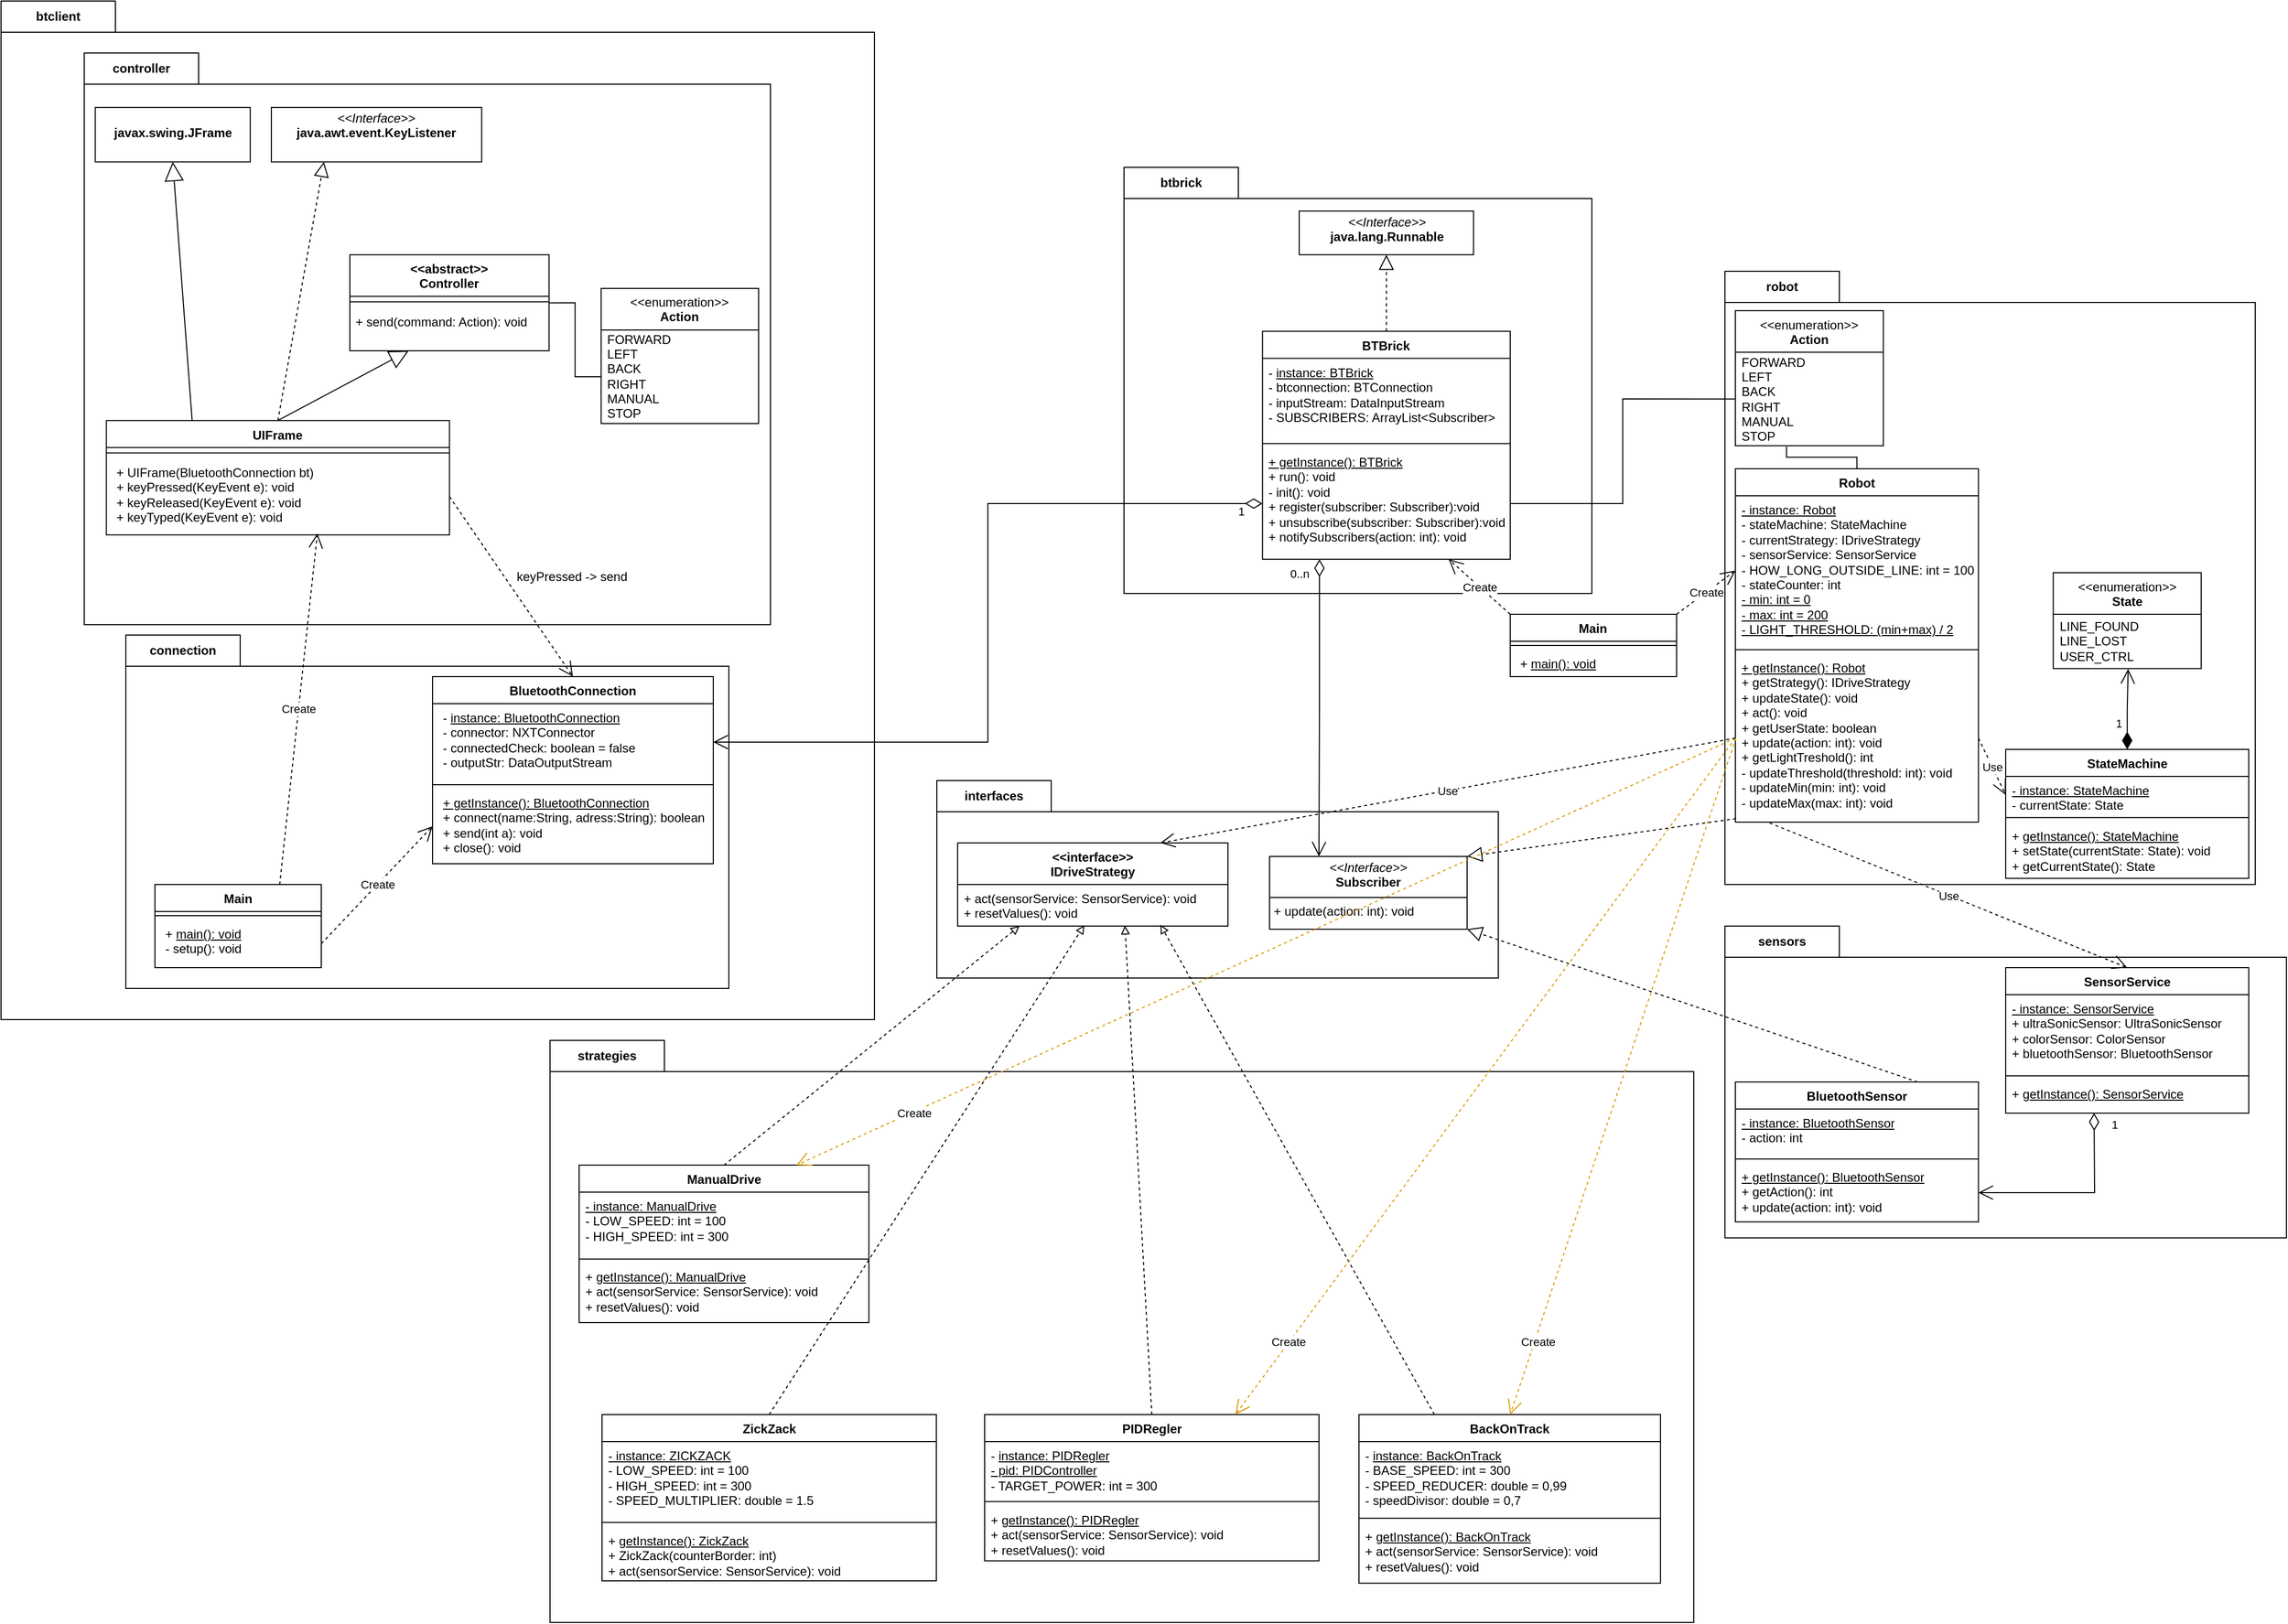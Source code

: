 <mxfile version="24.5.1" type="device">
  <diagram name="Seite-1" id="zfNhT6PyWQpC1gRaRfNo">
    <mxGraphModel dx="6884" dy="7995" grid="1" gridSize="10" guides="1" tooltips="1" connect="1" arrows="1" fold="1" page="1" pageScale="1" pageWidth="2339" pageHeight="3300" math="0" shadow="0">
      <root>
        <mxCell id="0" />
        <mxCell id="1" parent="0" />
        <mxCell id="v4hXew4vU8FmszikPvTH-25" value="btbrick" style="shape=folder;fontStyle=1;tabWidth=110;tabHeight=30;tabPosition=left;html=1;boundedLbl=1;labelInHeader=1;container=1;collapsible=0;whiteSpace=wrap;" parent="1" vertex="1">
          <mxGeometry x="-3528" y="-6390" width="450" height="410" as="geometry" />
        </mxCell>
        <mxCell id="v4hXew4vU8FmszikPvTH-26" value="" style="html=1;strokeColor=none;resizeWidth=1;resizeHeight=1;fillColor=none;part=1;connectable=0;allowArrows=0;deletable=0;whiteSpace=wrap;" parent="v4hXew4vU8FmszikPvTH-25" vertex="1">
          <mxGeometry width="450" height="287" relative="1" as="geometry">
            <mxPoint y="30" as="offset" />
          </mxGeometry>
        </mxCell>
        <mxCell id="h_EhIec51e4aAT2pveXO-1" value="BTBrick" style="swimlane;fontStyle=1;align=center;verticalAlign=top;childLayout=stackLayout;horizontal=1;startSize=26;horizontalStack=0;resizeParent=1;resizeParentMax=0;resizeLast=0;collapsible=1;marginBottom=0;whiteSpace=wrap;html=1;" parent="v4hXew4vU8FmszikPvTH-25" vertex="1">
          <mxGeometry x="133.235" y="157.692" width="238.235" height="219.436" as="geometry" />
        </mxCell>
        <mxCell id="h_EhIec51e4aAT2pveXO-2" value="&lt;div&gt;-&amp;nbsp;&lt;u&gt;instance: BTBrick&lt;/u&gt;&lt;br&gt;&lt;/div&gt;- btconnection: BTConnection&lt;div&gt;- inputStream: DataInputStream&lt;/div&gt;&lt;div&gt;- SUBSCRIBERS: ArrayList&amp;lt;Subscriber&amp;gt;&lt;/div&gt;" style="text;strokeColor=none;fillColor=none;align=left;verticalAlign=top;spacingLeft=4;spacingRight=4;overflow=hidden;rotatable=0;points=[[0,0.5],[1,0.5]];portConstraint=eastwest;whiteSpace=wrap;html=1;" parent="h_EhIec51e4aAT2pveXO-1" vertex="1">
          <mxGeometry y="26" width="238.235" height="77.795" as="geometry" />
        </mxCell>
        <mxCell id="h_EhIec51e4aAT2pveXO-3" value="" style="line;strokeWidth=1;fillColor=none;align=left;verticalAlign=middle;spacingTop=-1;spacingLeft=3;spacingRight=3;rotatable=0;labelPosition=right;points=[];portConstraint=eastwest;strokeColor=inherit;" parent="h_EhIec51e4aAT2pveXO-1" vertex="1">
          <mxGeometry y="103.795" width="238.235" height="8.41" as="geometry" />
        </mxCell>
        <mxCell id="h_EhIec51e4aAT2pveXO-4" value="&lt;u&gt;+ getInstance(): BTBrick&lt;/u&gt;&lt;div&gt;+ run(): void&lt;/div&gt;&lt;div&gt;- init(): void&lt;/div&gt;&lt;div&gt;&lt;div&gt;+ register(subscriber: Subscriber):void&lt;/div&gt;&lt;div&gt;+ unsubscribe(subscriber: Subscriber):void&lt;br&gt;&lt;/div&gt;&lt;div&gt;+ notifySubscribers(action: int): void&lt;/div&gt;&lt;/div&gt;" style="text;strokeColor=none;fillColor=none;align=left;verticalAlign=top;spacingLeft=4;spacingRight=4;overflow=hidden;rotatable=0;points=[[0,0.5],[1,0.5]];portConstraint=eastwest;whiteSpace=wrap;html=1;" parent="h_EhIec51e4aAT2pveXO-1" vertex="1">
          <mxGeometry y="112.205" width="238.235" height="107.231" as="geometry" />
        </mxCell>
        <mxCell id="yH7RY_whznOaeZ3vlnJT-82" value="&lt;p style=&quot;margin:0px;margin-top:4px;text-align:center;&quot;&gt;&lt;i&gt;&amp;lt;&amp;lt;Interface&amp;gt;&amp;gt;&lt;/i&gt;&lt;br&gt;&lt;b&gt;java.lang.Runnable&lt;/b&gt;&lt;/p&gt;" style="verticalAlign=top;align=left;overflow=fill;html=1;whiteSpace=wrap;" parent="v4hXew4vU8FmszikPvTH-25" vertex="1">
          <mxGeometry x="168.529" y="42.051" width="167.647" height="42.051" as="geometry" />
        </mxCell>
        <mxCell id="yH7RY_whznOaeZ3vlnJT-83" value="" style="endArrow=block;dashed=1;endFill=0;endSize=12;html=1;rounded=0;exitX=0.5;exitY=0;exitDx=0;exitDy=0;entryX=0.5;entryY=1;entryDx=0;entryDy=0;" parent="v4hXew4vU8FmszikPvTH-25" source="h_EhIec51e4aAT2pveXO-1" target="yH7RY_whznOaeZ3vlnJT-82" edge="1">
          <mxGeometry width="160" relative="1" as="geometry">
            <mxPoint x="-247.059" y="522.487" as="sourcePoint" />
            <mxPoint x="-216.176" y="402.641" as="targetPoint" />
          </mxGeometry>
        </mxCell>
        <mxCell id="v4hXew4vU8FmszikPvTH-33" value="strategies" style="shape=folder;fontStyle=1;tabWidth=110;tabHeight=30;tabPosition=left;html=1;boundedLbl=1;labelInHeader=1;container=1;collapsible=0;whiteSpace=wrap;" parent="1" vertex="1">
          <mxGeometry x="-4080" y="-5550" width="1100" height="560" as="geometry" />
        </mxCell>
        <mxCell id="v4hXew4vU8FmszikPvTH-34" value="" style="html=1;strokeColor=none;resizeWidth=1;resizeHeight=1;fillColor=none;part=1;connectable=0;allowArrows=0;deletable=0;whiteSpace=wrap;" parent="v4hXew4vU8FmszikPvTH-33" vertex="1">
          <mxGeometry width="1100.0" height="392.0" relative="1" as="geometry">
            <mxPoint y="30" as="offset" />
          </mxGeometry>
        </mxCell>
        <mxCell id="yH7RY_whznOaeZ3vlnJT-71" value="BackOnTrack" style="swimlane;fontStyle=1;align=center;verticalAlign=top;childLayout=stackLayout;horizontal=1;startSize=26;horizontalStack=0;resizeParent=1;resizeParentMax=0;resizeLast=0;collapsible=1;marginBottom=0;whiteSpace=wrap;html=1;" parent="v4hXew4vU8FmszikPvTH-33" vertex="1">
          <mxGeometry x="778" y="360" width="290" height="162.207" as="geometry" />
        </mxCell>
        <mxCell id="yH7RY_whznOaeZ3vlnJT-72" value="&lt;div&gt;- &lt;u&gt;instance: BackOnTrack&lt;/u&gt;&lt;/div&gt;&lt;div&gt;- BASE_SPEED: int = 300&lt;/div&gt;&lt;div&gt;- SPEED_REDUCER: double = 0,99&lt;/div&gt;&lt;div&gt;- speedDivisor: double = 0,7&lt;/div&gt;" style="text;strokeColor=none;fillColor=none;align=left;verticalAlign=top;spacingLeft=4;spacingRight=4;overflow=hidden;rotatable=0;points=[[0,0.5],[1,0.5]];portConstraint=eastwest;whiteSpace=wrap;html=1;" parent="yH7RY_whznOaeZ3vlnJT-71" vertex="1">
          <mxGeometry y="26" width="290" height="69.995" as="geometry" />
        </mxCell>
        <mxCell id="yH7RY_whznOaeZ3vlnJT-73" value="" style="line;strokeWidth=1;fillColor=none;align=left;verticalAlign=middle;spacingTop=-1;spacingLeft=3;spacingRight=3;rotatable=0;labelPosition=right;points=[];portConstraint=eastwest;strokeColor=inherit;" parent="yH7RY_whznOaeZ3vlnJT-71" vertex="1">
          <mxGeometry y="95.995" width="290" height="7.567" as="geometry" />
        </mxCell>
        <mxCell id="yH7RY_whznOaeZ3vlnJT-74" value="&lt;div&gt;+&amp;nbsp;&lt;u&gt;getInstance(): BackOnTrack&lt;/u&gt;&lt;br&gt;&lt;/div&gt;+ act(sensorService: SensorService): void&lt;div&gt;+ resetValues(): void&lt;/div&gt;" style="text;strokeColor=none;fillColor=none;align=left;verticalAlign=top;spacingLeft=4;spacingRight=4;overflow=hidden;rotatable=0;points=[[0,0.5],[1,0.5]];portConstraint=eastwest;whiteSpace=wrap;html=1;" parent="yH7RY_whznOaeZ3vlnJT-71" vertex="1">
          <mxGeometry y="103.562" width="290" height="58.645" as="geometry" />
        </mxCell>
        <mxCell id="yH7RY_whznOaeZ3vlnJT-13" value="PIDRegler" style="swimlane;fontStyle=1;align=center;verticalAlign=top;childLayout=stackLayout;horizontal=1;startSize=26;horizontalStack=0;resizeParent=1;resizeParentMax=0;resizeLast=0;collapsible=1;marginBottom=0;whiteSpace=wrap;html=1;" parent="v4hXew4vU8FmszikPvTH-33" vertex="1">
          <mxGeometry x="417.997" y="359.996" width="321.56" height="140.759" as="geometry" />
        </mxCell>
        <mxCell id="yH7RY_whznOaeZ3vlnJT-14" value="- &lt;u&gt;instance: PIDRegler&lt;/u&gt;&lt;div&gt;&lt;u&gt;- pid: PIDController&lt;br&gt;&lt;/u&gt;&lt;div&gt;- TARGET_POWER: int = 300&lt;br&gt;&lt;/div&gt;&lt;/div&gt;" style="text;strokeColor=none;fillColor=none;align=left;verticalAlign=top;spacingLeft=4;spacingRight=4;overflow=hidden;rotatable=0;points=[[0,0.5],[1,0.5]];portConstraint=eastwest;whiteSpace=wrap;html=1;" parent="yH7RY_whznOaeZ3vlnJT-13" vertex="1">
          <mxGeometry y="26" width="321.56" height="54" as="geometry" />
        </mxCell>
        <mxCell id="yH7RY_whznOaeZ3vlnJT-15" value="" style="line;strokeWidth=1;fillColor=none;align=left;verticalAlign=middle;spacingTop=-1;spacingLeft=3;spacingRight=3;rotatable=0;labelPosition=right;points=[];portConstraint=eastwest;strokeColor=inherit;" parent="yH7RY_whznOaeZ3vlnJT-13" vertex="1">
          <mxGeometry y="80" width="321.56" height="7.567" as="geometry" />
        </mxCell>
        <mxCell id="yH7RY_whznOaeZ3vlnJT-16" value="&lt;div&gt;+ &lt;u&gt;getInstance(): PIDRegler&lt;/u&gt;&lt;/div&gt;&lt;div&gt;+ act(sensorService: SensorService): void&lt;/div&gt;&lt;div&gt;+ resetValues(): void&lt;/div&gt;" style="text;strokeColor=none;fillColor=none;align=left;verticalAlign=top;spacingLeft=4;spacingRight=4;overflow=hidden;rotatable=0;points=[[0,0.5],[1,0.5]];portConstraint=eastwest;whiteSpace=wrap;html=1;" parent="yH7RY_whznOaeZ3vlnJT-13" vertex="1">
          <mxGeometry y="87.567" width="321.56" height="53.192" as="geometry" />
        </mxCell>
        <mxCell id="yH7RY_whznOaeZ3vlnJT-24" value="ZickZack" style="swimlane;fontStyle=1;align=center;verticalAlign=top;childLayout=stackLayout;horizontal=1;startSize=26;horizontalStack=0;resizeParent=1;resizeParentMax=0;resizeLast=0;collapsible=1;marginBottom=0;whiteSpace=wrap;html=1;" parent="v4hXew4vU8FmszikPvTH-33" vertex="1">
          <mxGeometry x="50.001" y="359.996" width="321.56" height="159.997" as="geometry" />
        </mxCell>
        <mxCell id="yH7RY_whznOaeZ3vlnJT-25" value="&lt;div&gt;&lt;u&gt;- instance: ZICKZACK&lt;/u&gt;&lt;/div&gt;&lt;div&gt;- LOW_SPEED: int = 100&lt;/div&gt;&lt;div&gt;- HIGH_SPEED: int = 300&lt;/div&gt;&lt;div&gt;- SPEED_MULTIPLIER: double = 1.5&lt;/div&gt;" style="text;strokeColor=none;fillColor=none;align=left;verticalAlign=top;spacingLeft=4;spacingRight=4;overflow=hidden;rotatable=0;points=[[0,0.5],[1,0.5]];portConstraint=eastwest;whiteSpace=wrap;html=1;" parent="yH7RY_whznOaeZ3vlnJT-24" vertex="1">
          <mxGeometry y="26" width="321.56" height="74" as="geometry" />
        </mxCell>
        <mxCell id="yH7RY_whznOaeZ3vlnJT-26" value="" style="line;strokeWidth=1;fillColor=none;align=left;verticalAlign=middle;spacingTop=-1;spacingLeft=3;spacingRight=3;rotatable=0;labelPosition=right;points=[];portConstraint=eastwest;strokeColor=inherit;" parent="yH7RY_whznOaeZ3vlnJT-24" vertex="1">
          <mxGeometry y="100" width="321.56" height="7.567" as="geometry" />
        </mxCell>
        <mxCell id="yH7RY_whznOaeZ3vlnJT-27" value="&lt;div&gt;+&amp;nbsp;&lt;u&gt;getInstance(): ZickZack&lt;/u&gt;&lt;br&gt;&lt;/div&gt;+ ZickZack(counterBorder: int)&lt;div&gt;+ act(sensorService: SensorService): void&lt;/div&gt;" style="text;strokeColor=none;fillColor=none;align=left;verticalAlign=top;spacingLeft=4;spacingRight=4;overflow=hidden;rotatable=0;points=[[0,0.5],[1,0.5]];portConstraint=eastwest;whiteSpace=wrap;html=1;" parent="yH7RY_whznOaeZ3vlnJT-24" vertex="1">
          <mxGeometry y="107.567" width="321.56" height="52.43" as="geometry" />
        </mxCell>
        <mxCell id="v4hXew4vU8FmszikPvTH-2" value="ManualDrive" style="swimlane;fontStyle=1;align=center;verticalAlign=top;childLayout=stackLayout;horizontal=1;startSize=26;horizontalStack=0;resizeParent=1;resizeParentMax=0;resizeLast=0;collapsible=1;marginBottom=0;whiteSpace=wrap;html=1;" parent="v4hXew4vU8FmszikPvTH-33" vertex="1">
          <mxGeometry x="28.001" y="119.998" width="278.688" height="151.558" as="geometry" />
        </mxCell>
        <mxCell id="v4hXew4vU8FmszikPvTH-3" value="&lt;div&gt;&lt;u&gt;- instance: ManualDrive&lt;/u&gt;&lt;/div&gt;- LOW_SPEED: int = 100&lt;div&gt;- HIGH_SPEED: int = 300&lt;/div&gt;&lt;div&gt;&lt;br&gt;&lt;/div&gt;" style="text;strokeColor=none;fillColor=none;align=left;verticalAlign=top;spacingLeft=4;spacingRight=4;overflow=hidden;rotatable=0;points=[[0,0.5],[1,0.5]];portConstraint=eastwest;whiteSpace=wrap;html=1;" parent="v4hXew4vU8FmszikPvTH-2" vertex="1">
          <mxGeometry y="26" width="278.688" height="60.536" as="geometry" />
        </mxCell>
        <mxCell id="v4hXew4vU8FmszikPvTH-4" value="" style="line;strokeWidth=1;fillColor=none;align=left;verticalAlign=middle;spacingTop=-1;spacingLeft=3;spacingRight=3;rotatable=0;labelPosition=right;points=[];portConstraint=eastwest;strokeColor=inherit;" parent="v4hXew4vU8FmszikPvTH-2" vertex="1">
          <mxGeometry y="86.536" width="278.688" height="7.567" as="geometry" />
        </mxCell>
        <mxCell id="v4hXew4vU8FmszikPvTH-5" value="&lt;div&gt;+&amp;nbsp;&lt;u&gt;getInstance(): ManualDrive&lt;/u&gt;&lt;br&gt;&lt;/div&gt;+ act(sensorService: SensorService): void&lt;div&gt;+ resetValues(): void&lt;/div&gt;" style="text;strokeColor=none;fillColor=none;align=left;verticalAlign=top;spacingLeft=4;spacingRight=4;overflow=hidden;rotatable=0;points=[[0,0.5],[1,0.5]];portConstraint=eastwest;whiteSpace=wrap;html=1;" parent="v4hXew4vU8FmszikPvTH-2" vertex="1">
          <mxGeometry y="94.104" width="278.688" height="57.455" as="geometry" />
        </mxCell>
        <mxCell id="HtJSYdVVicApo1lyUASZ-1" value="Main" style="swimlane;fontStyle=1;align=center;verticalAlign=top;childLayout=stackLayout;horizontal=1;startSize=26;horizontalStack=0;resizeParent=1;resizeParentMax=0;resizeLast=0;collapsible=1;marginBottom=0;whiteSpace=wrap;html=1;" parent="1" vertex="1">
          <mxGeometry x="-3156.53" y="-5960" width="160" height="60" as="geometry" />
        </mxCell>
        <mxCell id="HtJSYdVVicApo1lyUASZ-2" value="" style="line;strokeWidth=1;fillColor=none;align=left;verticalAlign=middle;spacingTop=-1;spacingLeft=3;spacingRight=3;rotatable=0;labelPosition=right;points=[];portConstraint=eastwest;strokeColor=inherit;" parent="HtJSYdVVicApo1lyUASZ-1" vertex="1">
          <mxGeometry y="26" width="160" height="8" as="geometry" />
        </mxCell>
        <mxCell id="HtJSYdVVicApo1lyUASZ-3" value="&lt;p style=&quot;margin: 0px 0px 0px 4px;&quot;&gt;&lt;span style=&quot;background-color: initial;&quot;&gt;+&amp;nbsp;&lt;/span&gt;&lt;u style=&quot;background-color: initial;&quot;&gt;main(): void&lt;/u&gt;&lt;br&gt;&lt;/p&gt;" style="text;strokeColor=none;fillColor=none;align=left;verticalAlign=top;spacingLeft=4;spacingRight=4;overflow=hidden;rotatable=0;points=[[0,0.5],[1,0.5]];portConstraint=eastwest;whiteSpace=wrap;html=1;" parent="HtJSYdVVicApo1lyUASZ-1" vertex="1">
          <mxGeometry y="34" width="160" height="26" as="geometry" />
        </mxCell>
        <mxCell id="rf0np78Q1EKLzLGCfSwe-4" value="sensors" style="shape=folder;fontStyle=1;tabWidth=110;tabHeight=30;tabPosition=left;html=1;boundedLbl=1;labelInHeader=1;container=1;collapsible=0;whiteSpace=wrap;" parent="1" vertex="1">
          <mxGeometry x="-2950" y="-5660" width="540" height="300" as="geometry" />
        </mxCell>
        <mxCell id="rf0np78Q1EKLzLGCfSwe-5" value="" style="html=1;strokeColor=none;resizeWidth=1;resizeHeight=1;fillColor=none;part=1;connectable=0;allowArrows=0;deletable=0;whiteSpace=wrap;" parent="rf0np78Q1EKLzLGCfSwe-4" vertex="1">
          <mxGeometry width="540" height="208.376" relative="1" as="geometry">
            <mxPoint y="30" as="offset" />
          </mxGeometry>
        </mxCell>
        <mxCell id="rf0np78Q1EKLzLGCfSwe-6" value="BluetoothSensor" style="swimlane;fontStyle=1;align=center;verticalAlign=top;childLayout=stackLayout;horizontal=1;startSize=26;horizontalStack=0;resizeParent=1;resizeParentMax=0;resizeLast=0;collapsible=1;marginBottom=0;whiteSpace=wrap;html=1;" parent="rf0np78Q1EKLzLGCfSwe-4" vertex="1">
          <mxGeometry x="9.997" y="149.998" width="233.77" height="134.571" as="geometry" />
        </mxCell>
        <mxCell id="rf0np78Q1EKLzLGCfSwe-7" value="&lt;div&gt;&lt;u&gt;- instance: BluetoothSensor&lt;/u&gt;&lt;/div&gt;- action: int" style="text;strokeColor=none;fillColor=none;align=left;verticalAlign=top;spacingLeft=4;spacingRight=4;overflow=hidden;rotatable=0;points=[[0,0.5],[1,0.5]];portConstraint=eastwest;whiteSpace=wrap;html=1;" parent="rf0np78Q1EKLzLGCfSwe-6" vertex="1">
          <mxGeometry y="26" width="233.77" height="44" as="geometry" />
        </mxCell>
        <mxCell id="rf0np78Q1EKLzLGCfSwe-8" value="" style="line;strokeWidth=1;fillColor=none;align=left;verticalAlign=middle;spacingTop=-1;spacingLeft=3;spacingRight=3;rotatable=0;labelPosition=right;points=[];portConstraint=eastwest;strokeColor=inherit;" parent="rf0np78Q1EKLzLGCfSwe-6" vertex="1">
          <mxGeometry y="70" width="233.77" height="8.351" as="geometry" />
        </mxCell>
        <mxCell id="rf0np78Q1EKLzLGCfSwe-9" value="&lt;div&gt;&lt;u&gt;+ getInstance(): BluetoothSensor&lt;/u&gt;&lt;/div&gt;&lt;div&gt;+ getAction(): int&lt;/div&gt;&lt;div&gt;+ update(action: int): void&lt;/div&gt;" style="text;strokeColor=none;fillColor=none;align=left;verticalAlign=top;spacingLeft=4;spacingRight=4;overflow=hidden;rotatable=0;points=[[0,0.5],[1,0.5]];portConstraint=eastwest;whiteSpace=wrap;html=1;" parent="rf0np78Q1EKLzLGCfSwe-6" vertex="1">
          <mxGeometry y="78.351" width="233.77" height="56.22" as="geometry" />
        </mxCell>
        <mxCell id="rf0np78Q1EKLzLGCfSwe-10" value="SensorService" style="swimlane;fontStyle=1;align=center;verticalAlign=top;childLayout=stackLayout;horizontal=1;startSize=26;horizontalStack=0;resizeParent=1;resizeParentMax=0;resizeLast=0;collapsible=1;marginBottom=0;whiteSpace=wrap;html=1;" parent="rf0np78Q1EKLzLGCfSwe-4" vertex="1">
          <mxGeometry x="269.997" y="40.002" width="233.77" height="140.001" as="geometry" />
        </mxCell>
        <mxCell id="rf0np78Q1EKLzLGCfSwe-11" value="&lt;div&gt;&lt;u&gt;- instance: SensorService&lt;/u&gt;&lt;/div&gt;&lt;div&gt;+ ultraSonicSensor: UltraSonicSensor&lt;/div&gt;&lt;div&gt;+ colorSensor: ColorSensor&lt;/div&gt;&lt;div&gt;+ bluetoothSensor: BluetoothSensor&lt;/div&gt;&lt;div&gt;&lt;u&gt;&lt;br&gt;&lt;/u&gt;&lt;/div&gt;" style="text;strokeColor=none;fillColor=none;align=left;verticalAlign=top;spacingLeft=4;spacingRight=4;overflow=hidden;rotatable=0;points=[[0,0.5],[1,0.5]];portConstraint=eastwest;whiteSpace=wrap;html=1;" parent="rf0np78Q1EKLzLGCfSwe-10" vertex="1">
          <mxGeometry y="26" width="233.77" height="74" as="geometry" />
        </mxCell>
        <mxCell id="rf0np78Q1EKLzLGCfSwe-12" value="" style="line;strokeWidth=1;fillColor=none;align=left;verticalAlign=middle;spacingTop=-1;spacingLeft=3;spacingRight=3;rotatable=0;labelPosition=right;points=[];portConstraint=eastwest;strokeColor=inherit;" parent="rf0np78Q1EKLzLGCfSwe-10" vertex="1">
          <mxGeometry y="100" width="233.77" height="8.351" as="geometry" />
        </mxCell>
        <mxCell id="rf0np78Q1EKLzLGCfSwe-13" value="&lt;div&gt;&lt;span style=&quot;background-color: initial;&quot;&gt;+&lt;/span&gt;&lt;span style=&quot;background-color: initial;&quot;&gt;&amp;nbsp;&lt;/span&gt;&lt;u style=&quot;background-color: initial;&quot;&gt;getInstance(): SensorService&lt;/u&gt;&lt;/div&gt;" style="text;strokeColor=none;fillColor=none;align=left;verticalAlign=top;spacingLeft=4;spacingRight=4;overflow=hidden;rotatable=0;points=[[0,0.5],[1,0.5]];portConstraint=eastwest;whiteSpace=wrap;html=1;" parent="rf0np78Q1EKLzLGCfSwe-10" vertex="1">
          <mxGeometry y="108.351" width="233.77" height="31.65" as="geometry" />
        </mxCell>
        <mxCell id="QOGWzWbTAe3SXnK8ezz2-151" value="1" style="endArrow=open;html=1;endSize=12;startArrow=diamondThin;startSize=14;startFill=0;edgeStyle=orthogonalEdgeStyle;align=left;verticalAlign=bottom;rounded=0;entryX=1;entryY=0.5;entryDx=0;entryDy=0;" parent="rf0np78Q1EKLzLGCfSwe-4" target="rf0np78Q1EKLzLGCfSwe-9" edge="1">
          <mxGeometry x="-0.786" y="15" relative="1" as="geometry">
            <mxPoint x="355" y="180" as="sourcePoint" />
            <mxPoint x="350" y="-180" as="targetPoint" />
            <mxPoint as="offset" />
          </mxGeometry>
        </mxCell>
        <mxCell id="QOGWzWbTAe3SXnK8ezz2-68" value="btclient" style="shape=folder;fontStyle=1;tabWidth=110;tabHeight=30;tabPosition=left;html=1;boundedLbl=1;labelInHeader=1;container=1;collapsible=0;whiteSpace=wrap;" parent="1" vertex="1">
          <mxGeometry x="-4608" y="-6550" width="840" height="980" as="geometry" />
        </mxCell>
        <mxCell id="QOGWzWbTAe3SXnK8ezz2-69" value="" style="html=1;strokeColor=none;resizeWidth=1;resizeHeight=1;fillColor=none;part=1;connectable=0;allowArrows=0;deletable=0;whiteSpace=wrap;" parent="QOGWzWbTAe3SXnK8ezz2-68" vertex="1">
          <mxGeometry width="840.0" height="686.0" relative="1" as="geometry">
            <mxPoint y="30" as="offset" />
          </mxGeometry>
        </mxCell>
        <mxCell id="QOGWzWbTAe3SXnK8ezz2-1" value="connection" style="shape=folder;fontStyle=1;tabWidth=110;tabHeight=30;tabPosition=left;html=1;boundedLbl=1;labelInHeader=1;container=1;collapsible=0;whiteSpace=wrap;" parent="QOGWzWbTAe3SXnK8ezz2-68" vertex="1">
          <mxGeometry x="120" y="610" width="580" height="340" as="geometry" />
        </mxCell>
        <mxCell id="QOGWzWbTAe3SXnK8ezz2-2" value="" style="html=1;strokeColor=none;resizeWidth=1;resizeHeight=1;fillColor=none;part=1;connectable=0;allowArrows=0;deletable=0;whiteSpace=wrap;" parent="QOGWzWbTAe3SXnK8ezz2-1" vertex="1">
          <mxGeometry width="580" height="238" relative="1" as="geometry">
            <mxPoint y="30" as="offset" />
          </mxGeometry>
        </mxCell>
        <mxCell id="QOGWzWbTAe3SXnK8ezz2-3" value="BluetoothConnection" style="swimlane;fontStyle=1;align=center;verticalAlign=top;childLayout=stackLayout;horizontal=1;startSize=26;horizontalStack=0;resizeParent=1;resizeParentMax=0;resizeLast=0;collapsible=1;marginBottom=0;whiteSpace=wrap;html=1;" parent="QOGWzWbTAe3SXnK8ezz2-1" vertex="1">
          <mxGeometry x="295" y="40" width="270" height="180" as="geometry" />
        </mxCell>
        <mxCell id="QOGWzWbTAe3SXnK8ezz2-4" value="&lt;p style=&quot;margin: 0px 0px 0px 4px;&quot;&gt;- &lt;u&gt;instance: BluetoothConnection&lt;/u&gt;&lt;/p&gt;&lt;p style=&quot;margin: 0px 0px 0px 4px;&quot;&gt;- connector: NXTConnector&lt;br&gt;- connectedCheck: boolean = false&lt;/p&gt;&lt;p style=&quot;margin: 0px 0px 0px 4px;&quot;&gt;- outputStr: DataOutputStream&lt;/p&gt;" style="text;strokeColor=none;fillColor=none;align=left;verticalAlign=top;spacingLeft=4;spacingRight=4;overflow=hidden;rotatable=0;points=[[0,0.5],[1,0.5]];portConstraint=eastwest;whiteSpace=wrap;html=1;" parent="QOGWzWbTAe3SXnK8ezz2-3" vertex="1">
          <mxGeometry y="26" width="270" height="74" as="geometry" />
        </mxCell>
        <mxCell id="QOGWzWbTAe3SXnK8ezz2-5" value="" style="line;strokeWidth=1;fillColor=none;align=left;verticalAlign=middle;spacingTop=-1;spacingLeft=3;spacingRight=3;rotatable=0;labelPosition=right;points=[];portConstraint=eastwest;strokeColor=inherit;" parent="QOGWzWbTAe3SXnK8ezz2-3" vertex="1">
          <mxGeometry y="100" width="270" height="8" as="geometry" />
        </mxCell>
        <mxCell id="QOGWzWbTAe3SXnK8ezz2-6" value="&lt;p style=&quot;margin: 0px 0px 0px 4px;&quot;&gt;&lt;u&gt;+ getInstance(): BluetoothConnection&lt;/u&gt;&lt;/p&gt;&lt;p style=&quot;margin: 0px 0px 0px 4px;&quot;&gt;+ connect(&lt;span style=&quot;background-color: initial;&quot;&gt;name:String,&amp;nbsp;&lt;/span&gt;&lt;span style=&quot;background-color: initial;&quot;&gt;adress:String&lt;/span&gt;&lt;span style=&quot;background-color: initial;&quot;&gt;): boolean&lt;/span&gt;&lt;/p&gt;&lt;p style=&quot;margin: 0px 0px 0px 4px;&quot;&gt;+ send(int a): void&lt;/p&gt;&lt;p style=&quot;margin: 0px 0px 0px 4px;&quot;&gt;+ close(): void&lt;/p&gt;" style="text;strokeColor=none;fillColor=none;align=left;verticalAlign=top;spacingLeft=4;spacingRight=4;overflow=hidden;rotatable=0;points=[[0,0.5],[1,0.5]];portConstraint=eastwest;whiteSpace=wrap;html=1;" parent="QOGWzWbTAe3SXnK8ezz2-3" vertex="1">
          <mxGeometry y="108" width="270" height="72" as="geometry" />
        </mxCell>
        <mxCell id="XFMRFT6sU7a-l-V1tKAi-18" value="Main" style="swimlane;fontStyle=1;align=center;verticalAlign=top;childLayout=stackLayout;horizontal=1;startSize=26;horizontalStack=0;resizeParent=1;resizeParentMax=0;resizeLast=0;collapsible=1;marginBottom=0;whiteSpace=wrap;html=1;" parent="QOGWzWbTAe3SXnK8ezz2-1" vertex="1">
          <mxGeometry x="28" y="240" width="160" height="80" as="geometry" />
        </mxCell>
        <mxCell id="XFMRFT6sU7a-l-V1tKAi-19" value="" style="line;strokeWidth=1;fillColor=none;align=left;verticalAlign=middle;spacingTop=-1;spacingLeft=3;spacingRight=3;rotatable=0;labelPosition=right;points=[];portConstraint=eastwest;strokeColor=inherit;" parent="XFMRFT6sU7a-l-V1tKAi-18" vertex="1">
          <mxGeometry y="26" width="160" height="8" as="geometry" />
        </mxCell>
        <mxCell id="XFMRFT6sU7a-l-V1tKAi-20" value="&lt;p style=&quot;margin: 0px 0px 0px 4px;&quot;&gt;&lt;span style=&quot;background-color: initial;&quot;&gt;+&amp;nbsp;&lt;/span&gt;&lt;u style=&quot;background-color: initial;&quot;&gt;main(): void&lt;/u&gt;&lt;br&gt;&lt;/p&gt;&lt;p style=&quot;margin: 0px 0px 0px 4px;&quot;&gt;- setup(): void&lt;/p&gt;" style="text;strokeColor=none;fillColor=none;align=left;verticalAlign=top;spacingLeft=4;spacingRight=4;overflow=hidden;rotatable=0;points=[[0,0.5],[1,0.5]];portConstraint=eastwest;whiteSpace=wrap;html=1;" parent="XFMRFT6sU7a-l-V1tKAi-18" vertex="1">
          <mxGeometry y="34" width="160" height="46" as="geometry" />
        </mxCell>
        <mxCell id="1_dlR_bCoEwRgiYtyVzW-36" value="Create" style="endArrow=open;endSize=12;dashed=1;html=1;rounded=0;entryX=0;entryY=0.5;entryDx=0;entryDy=0;exitX=1;exitY=0.5;exitDx=0;exitDy=0;" edge="1" parent="QOGWzWbTAe3SXnK8ezz2-1" source="XFMRFT6sU7a-l-V1tKAi-20" target="QOGWzWbTAe3SXnK8ezz2-6">
          <mxGeometry width="160" relative="1" as="geometry">
            <mxPoint x="158" y="250" as="sourcePoint" />
            <mxPoint x="194" y="-88" as="targetPoint" />
          </mxGeometry>
        </mxCell>
        <mxCell id="QOGWzWbTAe3SXnK8ezz2-9" value="controller" style="shape=folder;fontStyle=1;tabWidth=110;tabHeight=30;tabPosition=left;html=1;boundedLbl=1;labelInHeader=1;container=1;collapsible=0;whiteSpace=wrap;" parent="QOGWzWbTAe3SXnK8ezz2-68" vertex="1">
          <mxGeometry x="80" y="50" width="660" height="550" as="geometry" />
        </mxCell>
        <mxCell id="QOGWzWbTAe3SXnK8ezz2-10" value="" style="html=1;strokeColor=none;resizeWidth=1;resizeHeight=1;fillColor=none;part=1;connectable=0;allowArrows=0;deletable=0;whiteSpace=wrap;" parent="QOGWzWbTAe3SXnK8ezz2-9" vertex="1">
          <mxGeometry width="660" height="385" relative="1" as="geometry">
            <mxPoint y="30" as="offset" />
          </mxGeometry>
        </mxCell>
        <mxCell id="QOGWzWbTAe3SXnK8ezz2-11" value="UIFrame" style="swimlane;fontStyle=1;align=center;verticalAlign=top;childLayout=stackLayout;horizontal=1;startSize=26;horizontalStack=0;resizeParent=1;resizeParentMax=0;resizeLast=0;collapsible=1;marginBottom=0;whiteSpace=wrap;html=1;" parent="QOGWzWbTAe3SXnK8ezz2-9" vertex="1">
          <mxGeometry x="21.29" y="353.571" width="330" height="109.996" as="geometry" />
        </mxCell>
        <mxCell id="QOGWzWbTAe3SXnK8ezz2-13" value="" style="line;strokeWidth=1;fillColor=none;align=left;verticalAlign=middle;spacingTop=-1;spacingLeft=3;spacingRight=3;rotatable=0;labelPosition=right;points=[];portConstraint=eastwest;strokeColor=inherit;" parent="QOGWzWbTAe3SXnK8ezz2-11" vertex="1">
          <mxGeometry y="26" width="330" height="10.476" as="geometry" />
        </mxCell>
        <mxCell id="QOGWzWbTAe3SXnK8ezz2-14" value="&lt;p style=&quot;margin: 0px 0px 0px 4px;&quot;&gt;+ UIFrame(BluetoothConnection bt)&lt;/p&gt;&lt;p style=&quot;margin: 0px 0px 0px 4px;&quot;&gt;+ keyPressed(KeyEvent e): void&lt;/p&gt;&lt;p style=&quot;margin: 0px 0px 0px 4px;&quot;&gt;&lt;span style=&quot;background-color: initial;&quot;&gt;+&amp;nbsp;&lt;/span&gt;&lt;span style=&quot;background-color: initial;&quot;&gt;keyReleased(KeyEvent e): void&lt;/span&gt;&lt;/p&gt;&lt;p style=&quot;margin: 0px 0px 0px 4px;&quot;&gt;&lt;span style=&quot;background-color: initial;&quot;&gt;+&amp;nbsp;&lt;/span&gt;&lt;span style=&quot;background-color: initial;&quot;&gt;keyTyped(KeyEvent e): void&lt;/span&gt;&lt;/p&gt;" style="text;strokeColor=none;fillColor=none;align=left;verticalAlign=top;spacingLeft=4;spacingRight=4;overflow=hidden;rotatable=0;points=[[0,0.5],[1,0.5]];portConstraint=eastwest;whiteSpace=wrap;html=1;" parent="QOGWzWbTAe3SXnK8ezz2-11" vertex="1">
          <mxGeometry y="36.476" width="330" height="73.52" as="geometry" />
        </mxCell>
        <mxCell id="QOGWzWbTAe3SXnK8ezz2-15" value="&lt;div&gt;&amp;lt;&amp;lt;abstract&amp;gt;&amp;gt;&lt;/div&gt;Controller" style="swimlane;fontStyle=1;align=center;verticalAlign=top;childLayout=stackLayout;horizontal=1;startSize=40;horizontalStack=0;resizeParent=1;resizeParentMax=0;resizeLast=0;collapsible=1;marginBottom=0;whiteSpace=wrap;html=1;" parent="QOGWzWbTAe3SXnK8ezz2-9" vertex="1">
          <mxGeometry x="255.484" y="194.122" width="191.613" height="92.381" as="geometry" />
        </mxCell>
        <mxCell id="QOGWzWbTAe3SXnK8ezz2-17" value="" style="line;strokeWidth=1;fillColor=none;align=left;verticalAlign=middle;spacingTop=-1;spacingLeft=3;spacingRight=3;rotatable=0;labelPosition=right;points=[];portConstraint=eastwest;strokeColor=inherit;" parent="QOGWzWbTAe3SXnK8ezz2-15" vertex="1">
          <mxGeometry y="40" width="191.613" height="10.476" as="geometry" />
        </mxCell>
        <mxCell id="QOGWzWbTAe3SXnK8ezz2-18" value="+ send(command: Action): void" style="text;strokeColor=none;fillColor=none;align=left;verticalAlign=top;spacingLeft=4;spacingRight=4;overflow=hidden;rotatable=0;points=[[0,0.5],[1,0.5]];portConstraint=eastwest;whiteSpace=wrap;html=1;" parent="QOGWzWbTAe3SXnK8ezz2-15" vertex="1">
          <mxGeometry y="50.476" width="191.613" height="41.905" as="geometry" />
        </mxCell>
        <mxCell id="QOGWzWbTAe3SXnK8ezz2-20" value="&amp;lt;&amp;lt;enumeration&amp;gt;&amp;gt;&lt;br&gt;&lt;b&gt;Action&lt;/b&gt;" style="swimlane;fontStyle=0;align=center;verticalAlign=top;childLayout=stackLayout;horizontal=1;startSize=40;horizontalStack=0;resizeParent=1;resizeParentMax=0;resizeLast=0;collapsible=0;marginBottom=0;html=1;whiteSpace=wrap;" parent="QOGWzWbTAe3SXnK8ezz2-9" vertex="1">
          <mxGeometry x="497.146" y="226.467" width="151.48" height="130" as="geometry" />
        </mxCell>
        <mxCell id="QOGWzWbTAe3SXnK8ezz2-21" value="&lt;div&gt;FORWARD&lt;/div&gt;&lt;div&gt;LEFT&lt;br&gt;&lt;/div&gt;&lt;div&gt;BACK&lt;/div&gt;&lt;div&gt;RIGHT&lt;/div&gt;&lt;div&gt;MANUAL&lt;/div&gt;&lt;div&gt;STOP&lt;/div&gt;" style="text;html=1;strokeColor=none;fillColor=none;align=left;verticalAlign=middle;spacingLeft=4;spacingRight=4;overflow=hidden;rotatable=0;points=[[0,0.5],[1,0.5]];portConstraint=eastwest;whiteSpace=wrap;" parent="QOGWzWbTAe3SXnK8ezz2-20" vertex="1">
          <mxGeometry y="40" width="151.48" height="90" as="geometry" />
        </mxCell>
        <mxCell id="QOGWzWbTAe3SXnK8ezz2-33" value="" style="endArrow=block;endSize=16;endFill=0;html=1;rounded=0;exitX=0.5;exitY=0;exitDx=0;exitDy=0;" parent="QOGWzWbTAe3SXnK8ezz2-9" source="QOGWzWbTAe3SXnK8ezz2-11" target="QOGWzWbTAe3SXnK8ezz2-18" edge="1">
          <mxGeometry width="160" relative="1" as="geometry">
            <mxPoint x="231" y="391.548" as="sourcePoint" />
            <mxPoint x="170.323" y="235.714" as="targetPoint" />
          </mxGeometry>
        </mxCell>
        <mxCell id="QOGWzWbTAe3SXnK8ezz2-34" value="" style="endArrow=none;html=1;edgeStyle=orthogonalEdgeStyle;rounded=0;exitX=1;exitY=0.5;exitDx=0;exitDy=0;entryX=0;entryY=0.5;entryDx=0;entryDy=0;" parent="QOGWzWbTAe3SXnK8ezz2-9" source="QOGWzWbTAe3SXnK8ezz2-15" target="QOGWzWbTAe3SXnK8ezz2-21" edge="1">
          <mxGeometry relative="1" as="geometry">
            <mxPoint x="883.548" y="759.524" as="sourcePoint" />
            <mxPoint x="436.452" y="144.048" as="targetPoint" />
          </mxGeometry>
        </mxCell>
        <mxCell id="QOGWzWbTAe3SXnK8ezz2-59" value="&lt;p style=&quot;margin:0px;margin-top:4px;text-align:center;&quot;&gt;&lt;br&gt;&lt;b&gt;javax.swing.JFrame&lt;/b&gt;&lt;/p&gt;" style="verticalAlign=top;align=left;overflow=fill;html=1;whiteSpace=wrap;" parent="QOGWzWbTAe3SXnK8ezz2-9" vertex="1">
          <mxGeometry x="10.645" y="52.381" width="149.032" height="52.381" as="geometry" />
        </mxCell>
        <mxCell id="QOGWzWbTAe3SXnK8ezz2-62" value="&lt;p style=&quot;margin:0px;margin-top:4px;text-align:center;&quot;&gt;&lt;i&gt;&amp;lt;&amp;lt;Interface&amp;gt;&amp;gt;&lt;/i&gt;&lt;br&gt;&lt;b&gt;java.awt.event.KeyListener&lt;/b&gt;&lt;/p&gt;&lt;p style=&quot;margin:0px;margin-left:4px;&quot;&gt;&lt;br&gt;&lt;/p&gt;" style="verticalAlign=top;align=left;overflow=fill;html=1;whiteSpace=wrap;" parent="QOGWzWbTAe3SXnK8ezz2-9" vertex="1">
          <mxGeometry x="179.998" y="52.386" width="202.258" height="52.381" as="geometry" />
        </mxCell>
        <mxCell id="QOGWzWbTAe3SXnK8ezz2-63" value="" style="endArrow=block;endSize=16;endFill=0;html=1;rounded=0;entryX=0.5;entryY=1;entryDx=0;entryDy=0;exitX=0.25;exitY=0;exitDx=0;exitDy=0;" parent="QOGWzWbTAe3SXnK8ezz2-9" source="QOGWzWbTAe3SXnK8ezz2-11" target="QOGWzWbTAe3SXnK8ezz2-59" edge="1">
          <mxGeometry width="160" relative="1" as="geometry">
            <mxPoint x="394.286" y="1250.98" as="sourcePoint" />
            <mxPoint x="345.429" y="1122.647" as="targetPoint" />
          </mxGeometry>
        </mxCell>
        <mxCell id="QOGWzWbTAe3SXnK8ezz2-64" value="" style="endArrow=block;dashed=1;endFill=0;endSize=12;html=1;rounded=0;exitX=0.5;exitY=0;exitDx=0;exitDy=0;entryX=0.25;entryY=1;entryDx=0;entryDy=0;" parent="QOGWzWbTAe3SXnK8ezz2-9" source="QOGWzWbTAe3SXnK8ezz2-11" target="QOGWzWbTAe3SXnK8ezz2-62" edge="1">
          <mxGeometry width="160" relative="1" as="geometry">
            <mxPoint x="461.143" y="1250.98" as="sourcePoint" />
            <mxPoint x="513.429" y="1124.804" as="targetPoint" />
          </mxGeometry>
        </mxCell>
        <mxCell id="QOGWzWbTAe3SXnK8ezz2-67" value="keyPressed -&amp;gt; send" style="text;strokeColor=none;fillColor=none;align=left;verticalAlign=top;spacingLeft=4;spacingRight=4;overflow=hidden;rotatable=0;points=[[0,0.5],[1,0.5]];portConstraint=eastwest;whiteSpace=wrap;html=1;" parent="QOGWzWbTAe3SXnK8ezz2-9" vertex="1">
          <mxGeometry x="410" y="489.76" width="140" height="26" as="geometry" />
        </mxCell>
        <mxCell id="QOGWzWbTAe3SXnK8ezz2-66" value="" style="endArrow=open;endSize=12;dashed=1;html=1;rounded=0;entryX=0.5;entryY=0;entryDx=0;entryDy=0;exitX=1;exitY=0.5;exitDx=0;exitDy=0;" parent="QOGWzWbTAe3SXnK8ezz2-68" source="QOGWzWbTAe3SXnK8ezz2-14" target="QOGWzWbTAe3SXnK8ezz2-3" edge="1">
          <mxGeometry width="160" relative="1" as="geometry">
            <mxPoint x="860" y="720" as="sourcePoint" />
            <mxPoint x="1020" y="724" as="targetPoint" />
          </mxGeometry>
        </mxCell>
        <mxCell id="1_dlR_bCoEwRgiYtyVzW-35" value="Create" style="endArrow=open;endSize=12;dashed=1;html=1;rounded=0;entryX=0.615;entryY=0.982;entryDx=0;entryDy=0;exitX=0.75;exitY=0;exitDx=0;exitDy=0;entryPerimeter=0;" edge="1" parent="QOGWzWbTAe3SXnK8ezz2-68" source="XFMRFT6sU7a-l-V1tKAi-18" target="QOGWzWbTAe3SXnK8ezz2-14">
          <mxGeometry width="160" relative="1" as="geometry">
            <mxPoint x="451" y="590" as="sourcePoint" />
            <mxPoint x="-102" y="691" as="targetPoint" />
          </mxGeometry>
        </mxCell>
        <mxCell id="QOGWzWbTAe3SXnK8ezz2-70" value="1" style="endArrow=open;html=1;endSize=12;startArrow=diamondThin;startSize=14;startFill=0;edgeStyle=orthogonalEdgeStyle;align=left;verticalAlign=bottom;rounded=0;exitX=0;exitY=0.5;exitDx=0;exitDy=0;entryX=1;entryY=0.5;entryDx=0;entryDy=0;" parent="1" source="h_EhIec51e4aAT2pveXO-4" target="QOGWzWbTAe3SXnK8ezz2-4" edge="1">
          <mxGeometry x="-0.933" y="16" relative="1" as="geometry">
            <mxPoint x="-3778" y="-5900" as="sourcePoint" />
            <mxPoint x="-3618" y="-5900" as="targetPoint" />
            <mxPoint as="offset" />
          </mxGeometry>
        </mxCell>
        <mxCell id="QOGWzWbTAe3SXnK8ezz2-138" value="interfaces" style="shape=folder;fontStyle=1;tabWidth=110;tabHeight=30;tabPosition=left;html=1;boundedLbl=1;labelInHeader=1;container=1;collapsible=0;whiteSpace=wrap;" parent="1" vertex="1">
          <mxGeometry x="-3708" y="-5800" width="540" height="190" as="geometry" />
        </mxCell>
        <mxCell id="QOGWzWbTAe3SXnK8ezz2-139" value="" style="html=1;strokeColor=none;resizeWidth=1;resizeHeight=1;fillColor=none;part=1;connectable=0;allowArrows=0;deletable=0;whiteSpace=wrap;" parent="QOGWzWbTAe3SXnK8ezz2-138" vertex="1">
          <mxGeometry width="540" height="133" relative="1" as="geometry">
            <mxPoint y="30" as="offset" />
          </mxGeometry>
        </mxCell>
        <mxCell id="QOGWzWbTAe3SXnK8ezz2-140" value="&amp;lt;&amp;lt;interface&amp;gt;&amp;gt;&lt;div&gt;IDriveStrategy&lt;/div&gt;" style="swimlane;fontStyle=1;align=center;verticalAlign=top;childLayout=stackLayout;horizontal=1;startSize=40;horizontalStack=0;resizeParent=1;resizeParentMax=0;resizeLast=0;collapsible=1;marginBottom=0;whiteSpace=wrap;html=1;" parent="QOGWzWbTAe3SXnK8ezz2-138" vertex="1">
          <mxGeometry x="20" y="60" width="260" height="80" as="geometry" />
        </mxCell>
        <mxCell id="QOGWzWbTAe3SXnK8ezz2-141" value="&lt;div&gt;&lt;span style=&quot;background-color: initial;&quot;&gt;+ act(sensorService: SensorService): void&lt;/span&gt;&lt;br&gt;&lt;/div&gt;&lt;div&gt;+ resetValues(): void&lt;/div&gt;" style="text;strokeColor=none;fillColor=none;align=left;verticalAlign=top;spacingLeft=4;spacingRight=4;overflow=hidden;rotatable=0;points=[[0,0.5],[1,0.5]];portConstraint=eastwest;whiteSpace=wrap;html=1;" parent="QOGWzWbTAe3SXnK8ezz2-140" vertex="1">
          <mxGeometry y="40" width="260" height="40" as="geometry" />
        </mxCell>
        <mxCell id="QOGWzWbTAe3SXnK8ezz2-142" value="&lt;p style=&quot;margin:0px;margin-top:4px;text-align:center;&quot;&gt;&lt;i&gt;&amp;lt;&amp;lt;Interface&amp;gt;&amp;gt;&lt;/i&gt;&lt;br&gt;&lt;b&gt;Subscriber&lt;/b&gt;&lt;/p&gt;&lt;hr size=&quot;1&quot; style=&quot;border-style:solid;&quot;&gt;&lt;p style=&quot;margin:0px;margin-left:4px;&quot;&gt;+ update(action: int): void&lt;br&gt;&lt;/p&gt;" style="verticalAlign=top;align=left;overflow=fill;html=1;whiteSpace=wrap;" parent="QOGWzWbTAe3SXnK8ezz2-138" vertex="1">
          <mxGeometry x="320" y="73.02" width="190" height="70" as="geometry" />
        </mxCell>
        <mxCell id="yH7RY_whznOaeZ3vlnJT-30" value="" style="rounded=0;orthogonalLoop=1;jettySize=auto;html=1;dashed=1;endArrow=block;endFill=0;exitX=0.5;exitY=0;exitDx=0;exitDy=0;entryX=0.229;entryY=0.999;entryDx=0;entryDy=0;entryPerimeter=0;" parent="1" source="v4hXew4vU8FmszikPvTH-2" target="QOGWzWbTAe3SXnK8ezz2-141" edge="1">
          <mxGeometry relative="1" as="geometry">
            <mxPoint x="-3852.177" y="-4805.553" as="sourcePoint" />
            <mxPoint x="-3331.054" y="-4666.461" as="targetPoint" />
          </mxGeometry>
        </mxCell>
        <mxCell id="rf0np78Q1EKLzLGCfSwe-2" value="" style="rounded=0;orthogonalLoop=1;jettySize=auto;html=1;dashed=1;endArrow=block;endFill=0;exitX=0.5;exitY=0;exitDx=0;exitDy=0;entryX=0.469;entryY=0.979;entryDx=0;entryDy=0;entryPerimeter=0;" parent="1" source="yH7RY_whznOaeZ3vlnJT-24" target="QOGWzWbTAe3SXnK8ezz2-141" edge="1">
          <mxGeometry relative="1" as="geometry">
            <mxPoint x="-4127.461" y="-4772.951" as="sourcePoint" />
            <mxPoint x="-3717.731" y="-4851.416" as="targetPoint" />
          </mxGeometry>
        </mxCell>
        <mxCell id="rf0np78Q1EKLzLGCfSwe-3" value="" style="rounded=0;orthogonalLoop=1;jettySize=auto;html=1;dashed=1;endArrow=block;endFill=0;exitX=0.5;exitY=0;exitDx=0;exitDy=0;entryX=0.619;entryY=0.989;entryDx=0;entryDy=0;entryPerimeter=0;" parent="1" source="yH7RY_whznOaeZ3vlnJT-13" target="QOGWzWbTAe3SXnK8ezz2-141" edge="1">
          <mxGeometry relative="1" as="geometry">
            <mxPoint x="-4116.982" y="-4763.609" as="sourcePoint" />
            <mxPoint x="-3707.251" y="-4842.075" as="targetPoint" />
          </mxGeometry>
        </mxCell>
        <mxCell id="yH7RY_whznOaeZ3vlnJT-29" value="" style="rounded=0;orthogonalLoop=1;jettySize=auto;html=1;dashed=1;endArrow=block;endFill=0;exitX=0.25;exitY=0;exitDx=0;exitDy=0;entryX=0.75;entryY=0.968;entryDx=0;entryDy=0;entryPerimeter=0;" parent="1" source="yH7RY_whznOaeZ3vlnJT-71" target="QOGWzWbTAe3SXnK8ezz2-141" edge="1">
          <mxGeometry relative="1" as="geometry">
            <mxPoint x="-3438.464" y="-4799.106" as="sourcePoint" />
            <mxPoint x="-3470" y="-5650" as="targetPoint" />
          </mxGeometry>
        </mxCell>
        <mxCell id="QOGWzWbTAe3SXnK8ezz2-152" value="" style="endArrow=block;dashed=1;endFill=0;endSize=12;html=1;rounded=0;exitX=0.75;exitY=0;exitDx=0;exitDy=0;entryX=1;entryY=1;entryDx=0;entryDy=0;" parent="1" source="rf0np78Q1EKLzLGCfSwe-6" target="QOGWzWbTAe3SXnK8ezz2-142" edge="1">
          <mxGeometry width="160" relative="1" as="geometry">
            <mxPoint x="-2858" y="-5790" as="sourcePoint" />
            <mxPoint x="-3188" y="-5699" as="targetPoint" />
          </mxGeometry>
        </mxCell>
        <mxCell id="QOGWzWbTAe3SXnK8ezz2-71" value="robot" style="shape=folder;fontStyle=1;tabWidth=110;tabHeight=30;tabPosition=left;html=1;boundedLbl=1;labelInHeader=1;container=1;collapsible=0;whiteSpace=wrap;" parent="1" vertex="1">
          <mxGeometry x="-2950" y="-6290" width="510" height="590" as="geometry" />
        </mxCell>
        <mxCell id="QOGWzWbTAe3SXnK8ezz2-72" value="" style="html=1;strokeColor=none;resizeWidth=1;resizeHeight=1;fillColor=none;part=1;connectable=0;allowArrows=0;deletable=0;whiteSpace=wrap;" parent="QOGWzWbTAe3SXnK8ezz2-71" vertex="1">
          <mxGeometry width="510" height="409.807" relative="1" as="geometry">
            <mxPoint y="30" as="offset" />
          </mxGeometry>
        </mxCell>
        <mxCell id="QOGWzWbTAe3SXnK8ezz2-84" value="&amp;lt;&amp;lt;enumeration&amp;gt;&amp;gt;&lt;br&gt;&lt;b&gt;Action&lt;/b&gt;" style="swimlane;fontStyle=0;align=center;verticalAlign=top;childLayout=stackLayout;horizontal=1;startSize=40;horizontalStack=0;resizeParent=1;resizeParentMax=0;resizeLast=0;collapsible=0;marginBottom=0;html=1;whiteSpace=wrap;" parent="QOGWzWbTAe3SXnK8ezz2-71" vertex="1">
          <mxGeometry x="10.003" y="37.837" width="142.3" height="130" as="geometry" />
        </mxCell>
        <mxCell id="QOGWzWbTAe3SXnK8ezz2-85" value="&lt;div&gt;FORWARD&lt;/div&gt;&lt;div&gt;LEFT&lt;br&gt;&lt;/div&gt;&lt;div&gt;BACK&lt;/div&gt;&lt;div&gt;RIGHT&lt;/div&gt;&lt;div&gt;MANUAL&lt;/div&gt;&lt;div&gt;STOP&lt;/div&gt;" style="text;html=1;strokeColor=none;fillColor=none;align=left;verticalAlign=middle;spacingLeft=4;spacingRight=4;overflow=hidden;rotatable=0;points=[[0,0.5],[1,0.5]];portConstraint=eastwest;whiteSpace=wrap;" parent="QOGWzWbTAe3SXnK8ezz2-84" vertex="1">
          <mxGeometry y="40" width="142.3" height="90" as="geometry" />
        </mxCell>
        <mxCell id="QOGWzWbTAe3SXnK8ezz2-73" value="Robot" style="swimlane;fontStyle=1;align=center;verticalAlign=top;childLayout=stackLayout;horizontal=1;startSize=26;horizontalStack=0;resizeParent=1;resizeParentMax=0;resizeLast=0;collapsible=1;marginBottom=0;whiteSpace=wrap;html=1;" parent="QOGWzWbTAe3SXnK8ezz2-71" vertex="1">
          <mxGeometry x="10.01" y="190" width="233.77" height="340.001" as="geometry" />
        </mxCell>
        <mxCell id="QOGWzWbTAe3SXnK8ezz2-74" value="&lt;div&gt;&lt;u&gt;- instance: Robot&lt;/u&gt;&lt;/div&gt;- stateMachine: StateMachine&lt;div&gt;&lt;div&gt;- currentStrategy: IDriveStrategy&lt;/div&gt;&lt;/div&gt;&lt;div&gt;- sensorService: SensorService&lt;/div&gt;&lt;div&gt;- HOW_LONG_OUTSIDE_LINE: int = 100&lt;/div&gt;&lt;div&gt;- stateCounter: int&lt;/div&gt;&lt;div&gt;&lt;u&gt;- min: int = 0&lt;/u&gt;&lt;/div&gt;&lt;div&gt;&lt;u&gt;- max: int = 200&lt;/u&gt;&lt;/div&gt;&lt;div&gt;&lt;u&gt;- LIGHT_THRESHOLD: (min+max) / 2&lt;/u&gt;&lt;/div&gt;" style="text;strokeColor=none;fillColor=none;align=left;verticalAlign=top;spacingLeft=4;spacingRight=4;overflow=hidden;rotatable=0;points=[[0,0.5],[1,0.5]];portConstraint=eastwest;whiteSpace=wrap;html=1;" parent="QOGWzWbTAe3SXnK8ezz2-73" vertex="1">
          <mxGeometry y="26" width="233.77" height="144" as="geometry" />
        </mxCell>
        <mxCell id="QOGWzWbTAe3SXnK8ezz2-75" value="" style="line;strokeWidth=1;fillColor=none;align=left;verticalAlign=middle;spacingTop=-1;spacingLeft=3;spacingRight=3;rotatable=0;labelPosition=right;points=[];portConstraint=eastwest;strokeColor=inherit;" parent="QOGWzWbTAe3SXnK8ezz2-73" vertex="1">
          <mxGeometry y="170" width="233.77" height="8.351" as="geometry" />
        </mxCell>
        <mxCell id="QOGWzWbTAe3SXnK8ezz2-76" value="&lt;div&gt;&lt;u&gt;+ getInstance(): Robot&lt;/u&gt;&lt;/div&gt;&lt;div&gt;+ getStrategy(): IDriveStrategy&lt;/div&gt;&lt;div&gt;+ updateState(): void&lt;/div&gt;&lt;div&gt;+ act(): void&lt;/div&gt;&lt;div&gt;+ getUserState: boolean&lt;/div&gt;&lt;div&gt;+ update(action: int): void&lt;/div&gt;&lt;div&gt;+ getLightTreshold(): int&lt;/div&gt;&lt;div&gt;- updateThreshold(threshold: int): void&lt;/div&gt;&lt;div&gt;- updateMin(min: int): void&lt;br&gt;&lt;/div&gt;&lt;div&gt;- updateMax(max: int): void&lt;br&gt;&lt;/div&gt;" style="text;strokeColor=none;fillColor=none;align=left;verticalAlign=top;spacingLeft=4;spacingRight=4;overflow=hidden;rotatable=0;points=[[0,0.5],[1,0.5]];portConstraint=eastwest;whiteSpace=wrap;html=1;" parent="QOGWzWbTAe3SXnK8ezz2-73" vertex="1">
          <mxGeometry y="178.351" width="233.77" height="161.65" as="geometry" />
        </mxCell>
        <mxCell id="QOGWzWbTAe3SXnK8ezz2-88" value="" style="endArrow=none;html=1;edgeStyle=orthogonalEdgeStyle;rounded=0;exitX=0.346;exitY=1.009;exitDx=0;exitDy=0;exitPerimeter=0;entryX=0.5;entryY=0;entryDx=0;entryDy=0;" parent="QOGWzWbTAe3SXnK8ezz2-71" source="QOGWzWbTAe3SXnK8ezz2-85" target="QOGWzWbTAe3SXnK8ezz2-73" edge="1">
          <mxGeometry relative="1" as="geometry">
            <mxPoint x="-409.836" y="349.923" as="sourcePoint" />
            <mxPoint x="-247.213" y="349.923" as="targetPoint" />
          </mxGeometry>
        </mxCell>
        <mxCell id="QOGWzWbTAe3SXnK8ezz2-77" value="StateMachine" style="swimlane;fontStyle=1;align=center;verticalAlign=top;childLayout=stackLayout;horizontal=1;startSize=26;horizontalStack=0;resizeParent=1;resizeParentMax=0;resizeLast=0;collapsible=1;marginBottom=0;whiteSpace=wrap;html=1;" parent="QOGWzWbTAe3SXnK8ezz2-71" vertex="1">
          <mxGeometry x="269.997" y="460.002" width="233.77" height="124.119" as="geometry" />
        </mxCell>
        <mxCell id="QOGWzWbTAe3SXnK8ezz2-78" value="&lt;div&gt;&lt;u&gt;- instance: StateMachine&lt;/u&gt;&lt;/div&gt;- currentState: State" style="text;strokeColor=none;fillColor=none;align=left;verticalAlign=top;spacingLeft=4;spacingRight=4;overflow=hidden;rotatable=0;points=[[0,0.5],[1,0.5]];portConstraint=eastwest;whiteSpace=wrap;html=1;" parent="QOGWzWbTAe3SXnK8ezz2-77" vertex="1">
          <mxGeometry y="26" width="233.77" height="35.49" as="geometry" />
        </mxCell>
        <mxCell id="QOGWzWbTAe3SXnK8ezz2-79" value="" style="line;strokeWidth=1;fillColor=none;align=left;verticalAlign=middle;spacingTop=-1;spacingLeft=3;spacingRight=3;rotatable=0;labelPosition=right;points=[];portConstraint=eastwest;strokeColor=inherit;" parent="QOGWzWbTAe3SXnK8ezz2-77" vertex="1">
          <mxGeometry y="61.49" width="233.77" height="8.351" as="geometry" />
        </mxCell>
        <mxCell id="QOGWzWbTAe3SXnK8ezz2-80" value="&lt;div&gt;&lt;span style=&quot;background-color: initial;&quot;&gt;+&lt;/span&gt;&lt;span style=&quot;background-color: initial;&quot;&gt;&amp;nbsp;&lt;/span&gt;&lt;u style=&quot;background-color: initial;&quot;&gt;getInstance(): StateMachine&lt;/u&gt;&lt;/div&gt;&lt;div&gt;+ setState(currentState: State): void&lt;/div&gt;&lt;div&gt;+ getCurrentState(): State&lt;/div&gt;" style="text;strokeColor=none;fillColor=none;align=left;verticalAlign=top;spacingLeft=4;spacingRight=4;overflow=hidden;rotatable=0;points=[[0,0.5],[1,0.5]];portConstraint=eastwest;whiteSpace=wrap;html=1;" parent="QOGWzWbTAe3SXnK8ezz2-77" vertex="1">
          <mxGeometry y="69.84" width="233.77" height="54.278" as="geometry" />
        </mxCell>
        <mxCell id="QOGWzWbTAe3SXnK8ezz2-83" value="Use" style="endArrow=open;endSize=12;dashed=1;html=1;rounded=0;exitX=1;exitY=0.5;exitDx=0;exitDy=0;entryX=0;entryY=0.5;entryDx=0;entryDy=0;" parent="QOGWzWbTAe3SXnK8ezz2-71" source="QOGWzWbTAe3SXnK8ezz2-76" target="QOGWzWbTAe3SXnK8ezz2-78" edge="1">
          <mxGeometry x="0.002" width="160" relative="1" as="geometry">
            <mxPoint x="-125.246" y="297.732" as="sourcePoint" />
            <mxPoint x="-369.18" y="506.495" as="targetPoint" />
            <mxPoint as="offset" />
          </mxGeometry>
        </mxCell>
        <mxCell id="QOGWzWbTAe3SXnK8ezz2-81" value="&amp;lt;&amp;lt;enumeration&amp;gt;&amp;gt;&lt;br&gt;&lt;b&gt;State&lt;/b&gt;" style="swimlane;fontStyle=0;align=center;verticalAlign=top;childLayout=stackLayout;horizontal=1;startSize=40;horizontalStack=0;resizeParent=1;resizeParentMax=0;resizeLast=0;collapsible=0;marginBottom=0;html=1;whiteSpace=wrap;" parent="QOGWzWbTAe3SXnK8ezz2-71" vertex="1">
          <mxGeometry x="315.738" y="290.003" width="142.295" height="92.191" as="geometry" />
        </mxCell>
        <mxCell id="QOGWzWbTAe3SXnK8ezz2-82" value="LINE_FOUND&lt;div&gt;LINE_LOST&lt;/div&gt;&lt;div&gt;USER_CTRL&lt;/div&gt;" style="text;html=1;strokeColor=none;fillColor=none;align=left;verticalAlign=middle;spacingLeft=4;spacingRight=4;overflow=hidden;rotatable=0;points=[[0,0.5],[1,0.5]];portConstraint=eastwest;whiteSpace=wrap;" parent="QOGWzWbTAe3SXnK8ezz2-81" vertex="1">
          <mxGeometry y="40" width="142.295" height="52.191" as="geometry" />
        </mxCell>
        <mxCell id="D_-gFcHQyYy3O0MJenk3-6" value="1" style="endArrow=open;html=1;endSize=12;startArrow=diamondThin;startSize=14;startFill=1;edgeStyle=orthogonalEdgeStyle;align=left;verticalAlign=bottom;rounded=0;exitX=0.5;exitY=0;exitDx=0;exitDy=0;entryX=0.506;entryY=1.009;entryDx=0;entryDy=0;entryPerimeter=0;" parent="QOGWzWbTAe3SXnK8ezz2-71" source="QOGWzWbTAe3SXnK8ezz2-77" target="QOGWzWbTAe3SXnK8ezz2-82" edge="1">
          <mxGeometry x="-0.593" y="13" relative="1" as="geometry">
            <mxPoint x="-100" y="250" as="sourcePoint" />
            <mxPoint x="60" y="250" as="targetPoint" />
            <mxPoint as="offset" />
          </mxGeometry>
        </mxCell>
        <mxCell id="D_-gFcHQyYy3O0MJenk3-1" value="" style="endArrow=block;dashed=1;endFill=0;endSize=12;html=1;rounded=0;exitX=0.003;exitY=0.979;exitDx=0;exitDy=0;entryX=1;entryY=0;entryDx=0;entryDy=0;exitPerimeter=0;" parent="1" source="QOGWzWbTAe3SXnK8ezz2-76" target="QOGWzWbTAe3SXnK8ezz2-142" edge="1">
          <mxGeometry width="160" relative="1" as="geometry">
            <mxPoint x="-3115" y="-5420" as="sourcePoint" />
            <mxPoint x="-3188" y="-5647" as="targetPoint" />
          </mxGeometry>
        </mxCell>
        <mxCell id="D_-gFcHQyYy3O0MJenk3-2" value="Create" style="endArrow=open;endSize=12;dashed=1;html=1;rounded=0;entryX=0.75;entryY=0;entryDx=0;entryDy=0;exitX=0;exitY=0.5;exitDx=0;exitDy=0;fillColor=#ffe6cc;strokeColor=#d79b00;" parent="1" source="QOGWzWbTAe3SXnK8ezz2-76" target="yH7RY_whznOaeZ3vlnJT-13" edge="1">
          <mxGeometry x="0.786" y="-1" width="160" relative="1" as="geometry">
            <mxPoint x="-2930" y="-5873" as="sourcePoint" />
            <mxPoint x="-3548" y="-5730" as="targetPoint" />
            <mxPoint as="offset" />
          </mxGeometry>
        </mxCell>
        <mxCell id="D_-gFcHQyYy3O0MJenk3-3" value="" style="endArrow=none;html=1;edgeStyle=orthogonalEdgeStyle;rounded=0;exitX=1;exitY=0.5;exitDx=0;exitDy=0;entryX=0;entryY=0.5;entryDx=0;entryDy=0;" parent="1" source="h_EhIec51e4aAT2pveXO-4" target="QOGWzWbTAe3SXnK8ezz2-85" edge="1">
          <mxGeometry relative="1" as="geometry">
            <mxPoint x="-3050" y="-6040" as="sourcePoint" />
            <mxPoint x="-2890" y="-6040" as="targetPoint" />
          </mxGeometry>
        </mxCell>
        <mxCell id="1_dlR_bCoEwRgiYtyVzW-1" value="0..n" style="endArrow=open;html=1;endSize=12;startArrow=diamondThin;startSize=14;startFill=0;edgeStyle=orthogonalEdgeStyle;align=left;verticalAlign=bottom;rounded=0;entryX=0.25;entryY=0;entryDx=0;entryDy=0;" edge="1" parent="1" source="h_EhIec51e4aAT2pveXO-4" target="QOGWzWbTAe3SXnK8ezz2-142">
          <mxGeometry x="-0.84" y="-30" relative="1" as="geometry">
            <mxPoint x="-3360" y="-5930" as="sourcePoint" />
            <mxPoint x="-3200" y="-5930" as="targetPoint" />
            <Array as="points">
              <mxPoint x="-3340" y="-5870" />
              <mxPoint x="-3340" y="-5870" />
            </Array>
            <mxPoint as="offset" />
          </mxGeometry>
        </mxCell>
        <mxCell id="1_dlR_bCoEwRgiYtyVzW-2" value="Create" style="endArrow=open;endSize=12;dashed=1;html=1;rounded=0;exitX=0;exitY=0;exitDx=0;exitDy=0;" edge="1" parent="1" source="HtJSYdVVicApo1lyUASZ-1" target="h_EhIec51e4aAT2pveXO-4">
          <mxGeometry width="160" relative="1" as="geometry">
            <mxPoint x="-2930" y="-5831" as="sourcePoint" />
            <mxPoint x="-3483" y="-5730" as="targetPoint" />
          </mxGeometry>
        </mxCell>
        <mxCell id="1_dlR_bCoEwRgiYtyVzW-3" value="Create" style="endArrow=open;endSize=12;dashed=1;html=1;rounded=0;entryX=0;entryY=0.5;entryDx=0;entryDy=0;exitX=1;exitY=0;exitDx=0;exitDy=0;" edge="1" parent="1" source="HtJSYdVVicApo1lyUASZ-1" target="QOGWzWbTAe3SXnK8ezz2-74">
          <mxGeometry width="160" relative="1" as="geometry">
            <mxPoint x="-2980" y="-5860" as="sourcePoint" />
            <mxPoint x="-3473" y="-5720" as="targetPoint" />
          </mxGeometry>
        </mxCell>
        <mxCell id="1_dlR_bCoEwRgiYtyVzW-37" value="Use" style="endArrow=open;endSize=12;dashed=1;html=1;rounded=0;exitX=0.141;exitY=1.005;exitDx=0;exitDy=0;entryX=0.5;entryY=0;entryDx=0;entryDy=0;exitPerimeter=0;" edge="1" parent="1" source="QOGWzWbTAe3SXnK8ezz2-76" target="rf0np78Q1EKLzLGCfSwe-10">
          <mxGeometry x="0.002" width="160" relative="1" as="geometry">
            <mxPoint x="-2696" y="-5831" as="sourcePoint" />
            <mxPoint x="-2670" y="-5776" as="targetPoint" />
            <mxPoint as="offset" />
          </mxGeometry>
        </mxCell>
        <mxCell id="1_dlR_bCoEwRgiYtyVzW-68" value="Create" style="endArrow=open;endSize=12;dashed=1;html=1;rounded=0;exitX=0;exitY=0.5;exitDx=0;exitDy=0;entryX=0.5;entryY=0;entryDx=0;entryDy=0;fillColor=#ffe6cc;strokeColor=#d79b00;" edge="1" parent="1">
          <mxGeometry x="0.782" y="3" width="160" relative="1" as="geometry">
            <mxPoint x="-2939.52" y="-5840.824" as="sourcePoint" />
            <mxPoint x="-3156.53" y="-5190" as="targetPoint" />
            <mxPoint as="offset" />
          </mxGeometry>
        </mxCell>
        <mxCell id="1_dlR_bCoEwRgiYtyVzW-71" value="Create" style="endArrow=open;endSize=12;dashed=1;html=1;rounded=0;entryX=0.75;entryY=0;entryDx=0;entryDy=0;exitX=0;exitY=0.5;exitDx=0;exitDy=0;fillColor=#ffe6cc;strokeColor=#d79b00;" edge="1" parent="1" source="QOGWzWbTAe3SXnK8ezz2-76" target="v4hXew4vU8FmszikPvTH-2">
          <mxGeometry x="0.751" y="1" width="160" relative="1" as="geometry">
            <mxPoint x="-2920" y="-5821" as="sourcePoint" />
            <mxPoint x="-3401" y="-5170" as="targetPoint" />
            <mxPoint as="offset" />
          </mxGeometry>
        </mxCell>
        <mxCell id="1_dlR_bCoEwRgiYtyVzW-73" value="Use" style="endArrow=open;endSize=12;dashed=1;html=1;rounded=0;exitX=0;exitY=0.5;exitDx=0;exitDy=0;entryX=0.75;entryY=0;entryDx=0;entryDy=0;" edge="1" parent="1" source="QOGWzWbTAe3SXnK8ezz2-76" target="QOGWzWbTAe3SXnK8ezz2-140">
          <mxGeometry x="0.002" width="160" relative="1" as="geometry">
            <mxPoint x="-2897" y="-5749" as="sourcePoint" />
            <mxPoint x="-2553" y="-5610" as="targetPoint" />
            <mxPoint as="offset" />
          </mxGeometry>
        </mxCell>
      </root>
    </mxGraphModel>
  </diagram>
</mxfile>
